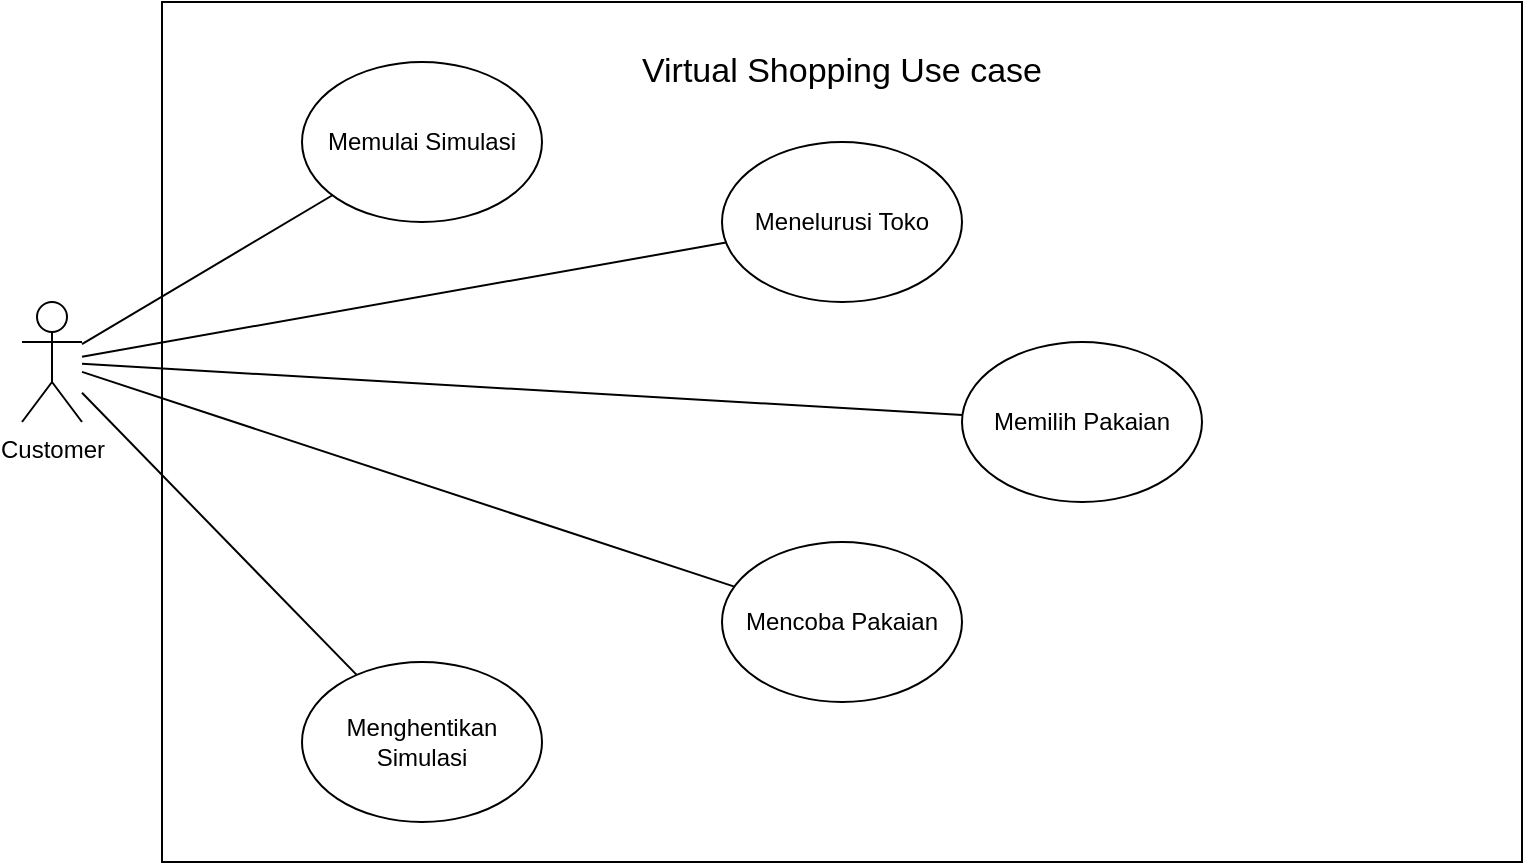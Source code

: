 <mxfile version="21.6.6" type="github">
  <diagram name="Page-1" id="e07bkVsTmbPTa-bfTbEt">
    <mxGraphModel dx="1009" dy="542" grid="1" gridSize="10" guides="1" tooltips="1" connect="1" arrows="1" fold="1" page="1" pageScale="1" pageWidth="850" pageHeight="1100" math="0" shadow="0">
      <root>
        <mxCell id="0" />
        <mxCell id="1" parent="0" />
        <mxCell id="R1qTIjFlnn75VrfV_5Yc-1" value="" style="rounded=0;whiteSpace=wrap;html=1;" vertex="1" parent="1">
          <mxGeometry x="120" y="50" width="680" height="430" as="geometry" />
        </mxCell>
        <mxCell id="R1qTIjFlnn75VrfV_5Yc-2" value="&lt;font style=&quot;font-size: 17px;&quot;&gt;Virtual Shopping Use case&lt;/font&gt;" style="text;html=1;strokeColor=none;fillColor=none;align=center;verticalAlign=middle;whiteSpace=wrap;rounded=0;" vertex="1" parent="1">
          <mxGeometry x="290" y="70" width="340" height="30" as="geometry" />
        </mxCell>
        <mxCell id="R1qTIjFlnn75VrfV_5Yc-3" value="Customer" style="shape=umlActor;verticalLabelPosition=bottom;verticalAlign=top;html=1;outlineConnect=0;" vertex="1" parent="1">
          <mxGeometry x="50" y="200" width="30" height="60" as="geometry" />
        </mxCell>
        <mxCell id="R1qTIjFlnn75VrfV_5Yc-4" value="Menelurusi Toko" style="ellipse;whiteSpace=wrap;html=1;" vertex="1" parent="1">
          <mxGeometry x="400" y="120" width="120" height="80" as="geometry" />
        </mxCell>
        <mxCell id="R1qTIjFlnn75VrfV_5Yc-5" value="Mencoba Pakaian" style="ellipse;whiteSpace=wrap;html=1;" vertex="1" parent="1">
          <mxGeometry x="400" y="320" width="120" height="80" as="geometry" />
        </mxCell>
        <mxCell id="R1qTIjFlnn75VrfV_5Yc-6" value="Memilih Pakaian" style="ellipse;whiteSpace=wrap;html=1;" vertex="1" parent="1">
          <mxGeometry x="520" y="220" width="120" height="80" as="geometry" />
        </mxCell>
        <mxCell id="R1qTIjFlnn75VrfV_5Yc-7" value="Memulai Simulasi" style="ellipse;whiteSpace=wrap;html=1;" vertex="1" parent="1">
          <mxGeometry x="190" y="80" width="120" height="80" as="geometry" />
        </mxCell>
        <mxCell id="R1qTIjFlnn75VrfV_5Yc-8" value="Menghentikan Simulasi" style="ellipse;whiteSpace=wrap;html=1;" vertex="1" parent="1">
          <mxGeometry x="190" y="380" width="120" height="80" as="geometry" />
        </mxCell>
        <mxCell id="R1qTIjFlnn75VrfV_5Yc-13" value="" style="endArrow=none;html=1;rounded=0;" edge="1" parent="1" source="R1qTIjFlnn75VrfV_5Yc-3" target="R1qTIjFlnn75VrfV_5Yc-7">
          <mxGeometry width="50" height="50" relative="1" as="geometry">
            <mxPoint x="300" y="260" as="sourcePoint" />
            <mxPoint x="350" y="210" as="targetPoint" />
          </mxGeometry>
        </mxCell>
        <mxCell id="R1qTIjFlnn75VrfV_5Yc-14" value="" style="endArrow=none;html=1;rounded=0;" edge="1" parent="1" source="R1qTIjFlnn75VrfV_5Yc-3" target="R1qTIjFlnn75VrfV_5Yc-4">
          <mxGeometry width="50" height="50" relative="1" as="geometry">
            <mxPoint x="90" y="231" as="sourcePoint" />
            <mxPoint x="215" y="157" as="targetPoint" />
          </mxGeometry>
        </mxCell>
        <mxCell id="R1qTIjFlnn75VrfV_5Yc-16" value="" style="endArrow=none;html=1;rounded=0;" edge="1" parent="1" source="R1qTIjFlnn75VrfV_5Yc-3" target="R1qTIjFlnn75VrfV_5Yc-6">
          <mxGeometry width="50" height="50" relative="1" as="geometry">
            <mxPoint x="100" y="241" as="sourcePoint" />
            <mxPoint x="225" y="167" as="targetPoint" />
          </mxGeometry>
        </mxCell>
        <mxCell id="R1qTIjFlnn75VrfV_5Yc-17" value="" style="endArrow=none;html=1;rounded=0;" edge="1" parent="1" source="R1qTIjFlnn75VrfV_5Yc-3" target="R1qTIjFlnn75VrfV_5Yc-5">
          <mxGeometry width="50" height="50" relative="1" as="geometry">
            <mxPoint x="110" y="251" as="sourcePoint" />
            <mxPoint x="235" y="177" as="targetPoint" />
          </mxGeometry>
        </mxCell>
        <mxCell id="R1qTIjFlnn75VrfV_5Yc-18" value="" style="endArrow=none;html=1;rounded=0;" edge="1" parent="1" source="R1qTIjFlnn75VrfV_5Yc-3" target="R1qTIjFlnn75VrfV_5Yc-8">
          <mxGeometry width="50" height="50" relative="1" as="geometry">
            <mxPoint x="120" y="261" as="sourcePoint" />
            <mxPoint x="245" y="187" as="targetPoint" />
          </mxGeometry>
        </mxCell>
      </root>
    </mxGraphModel>
  </diagram>
</mxfile>
